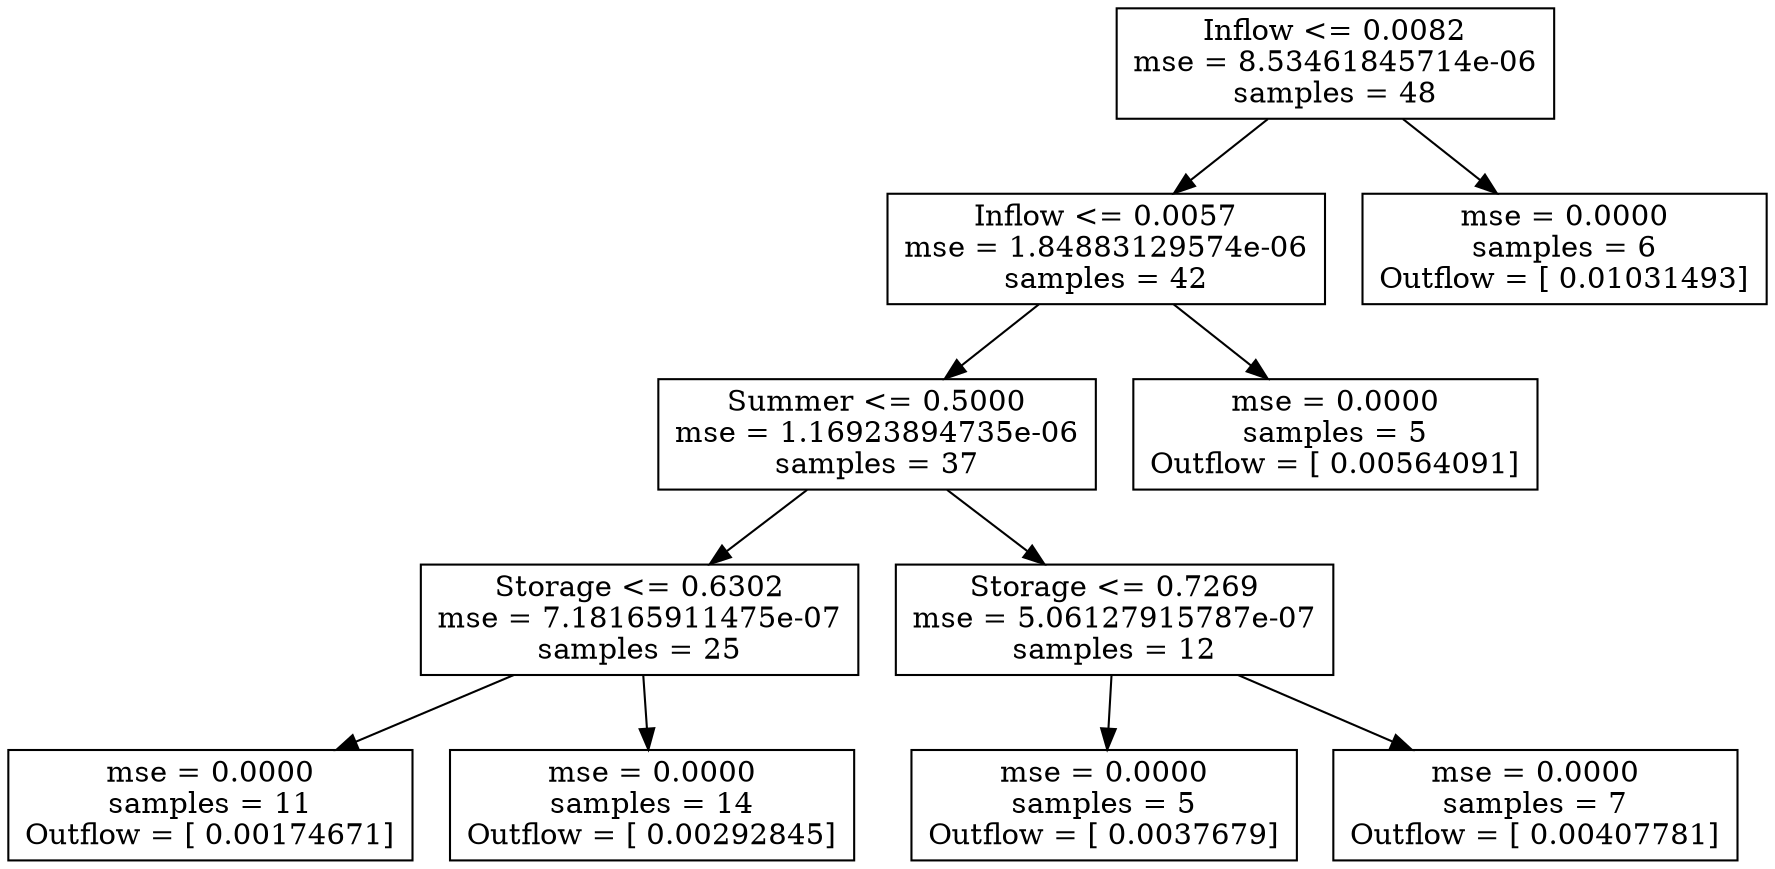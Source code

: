 digraph Tree {
0 [label="Inflow <= 0.0082\nmse = 8.53461845714e-06\nsamples = 48", shape="box"] ;
1 [label="Inflow <= 0.0057\nmse = 1.84883129574e-06\nsamples = 42", shape="box"] ;
0 -> 1 ;
2 [label="Summer <= 0.5000\nmse = 1.16923894735e-06\nsamples = 37", shape="box"] ;
1 -> 2 ;
3 [label="Storage <= 0.6302\nmse = 7.18165911475e-07\nsamples = 25", shape="box"] ;
2 -> 3 ;
4 [label="mse = 0.0000\nsamples = 11\nOutflow = [ 0.00174671]", shape="box"] ;
3 -> 4 ;
5 [label="mse = 0.0000\nsamples = 14\nOutflow = [ 0.00292845]", shape="box"] ;
3 -> 5 ;
6 [label="Storage <= 0.7269\nmse = 5.06127915787e-07\nsamples = 12", shape="box"] ;
2 -> 6 ;
7 [label="mse = 0.0000\nsamples = 5\nOutflow = [ 0.0037679]", shape="box"] ;
6 -> 7 ;
8 [label="mse = 0.0000\nsamples = 7\nOutflow = [ 0.00407781]", shape="box"] ;
6 -> 8 ;
9 [label="mse = 0.0000\nsamples = 5\nOutflow = [ 0.00564091]", shape="box"] ;
1 -> 9 ;
10 [label="mse = 0.0000\nsamples = 6\nOutflow = [ 0.01031493]", shape="box"] ;
0 -> 10 ;
}